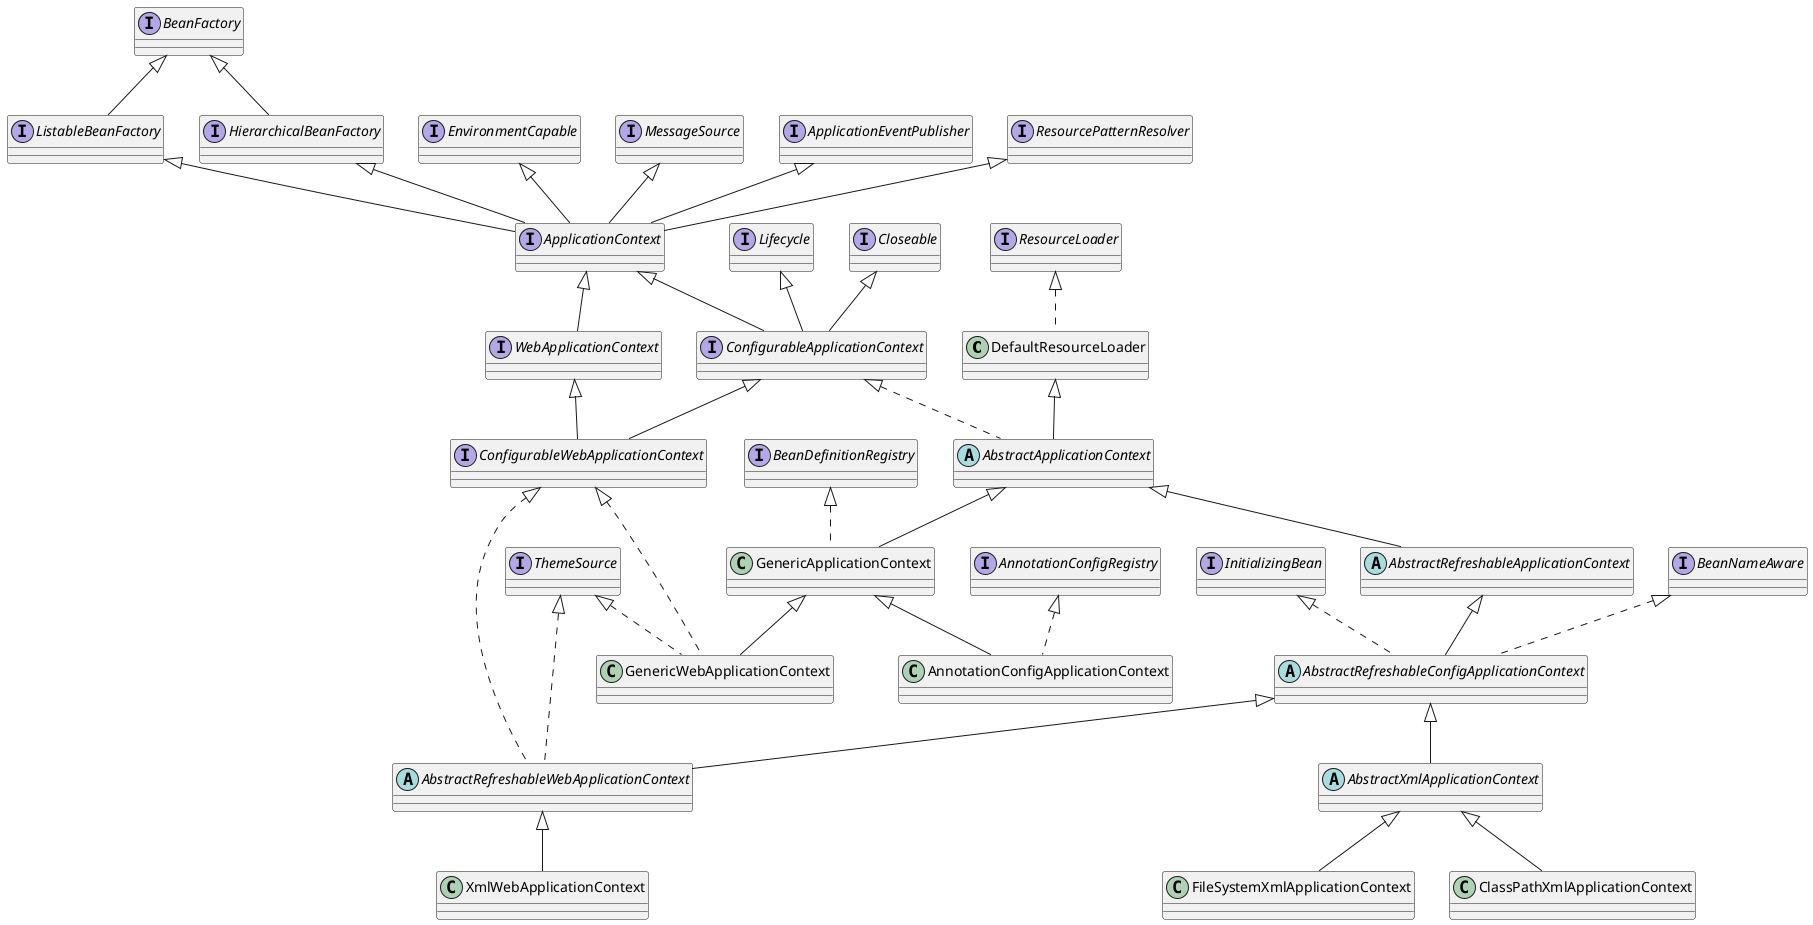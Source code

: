 @startuml
'https://plantuml.com/class-diagram

class DefaultResourceLoader implements ResourceLoader {}
interface ListableBeanFactory extends BeanFactory {}
interface HierarchicalBeanFactory extends BeanFactory {}
interface ApplicationContext extends EnvironmentCapable, ListableBeanFactory, HierarchicalBeanFactory, MessageSource, ApplicationEventPublisher, ResourcePatternResolver { }
interface ConfigurableApplicationContext extends ApplicationContext, Lifecycle, Closeable {}
interface WebApplicationContext extends ApplicationContext {}
interface ConfigurableWebApplicationContext extends WebApplicationContext, ConfigurableApplicationContext {}

abstract class AbstractApplicationContext extends DefaultResourceLoader implements ConfigurableApplicationContext {}
abstract class AbstractRefreshableApplicationContext extends AbstractApplicationContext {}
abstract class AbstractRefreshableConfigApplicationContext extends AbstractRefreshableApplicationContext implements BeanNameAware, InitializingBean {}
abstract class AbstractRefreshableWebApplicationContext extends AbstractRefreshableConfigApplicationContext implements ConfigurableWebApplicationContext, ThemeSource {}
abstract class AbstractXmlApplicationContext extends AbstractRefreshableConfigApplicationContext {}

class ClassPathXmlApplicationContext extends AbstractXmlApplicationContext {}
class FileSystemXmlApplicationContext extends AbstractXmlApplicationContext {}
class GenericApplicationContext extends AbstractApplicationContext implements BeanDefinitionRegistry {}
class AnnotationConfigApplicationContext extends GenericApplicationContext implements AnnotationConfigRegistry {}
 class XmlWebApplicationContext extends AbstractRefreshableWebApplicationContext {}
class GenericWebApplicationContext extends GenericApplicationContext implements ConfigurableWebApplicationContext, ThemeSource {}


@enduml